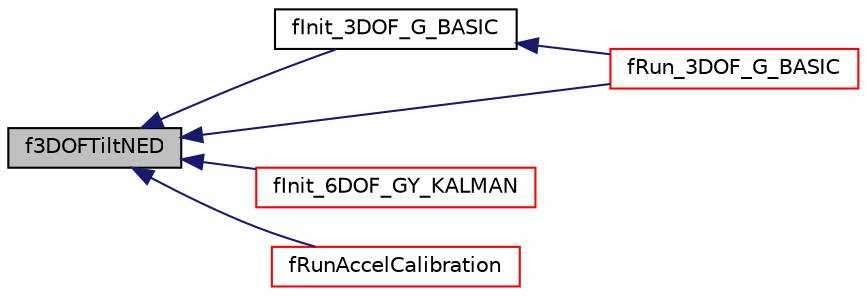 digraph "f3DOFTiltNED"
{
  edge [fontname="Helvetica",fontsize="10",labelfontname="Helvetica",labelfontsize="10"];
  node [fontname="Helvetica",fontsize="10",shape=record];
  rankdir="LR";
  Node44 [label="f3DOFTiltNED",height=0.2,width=0.4,color="black", fillcolor="grey75", style="filled", fontcolor="black"];
  Node44 -> Node45 [dir="back",color="midnightblue",fontsize="10",style="solid",fontname="Helvetica"];
  Node45 [label="fInit_3DOF_G_BASIC",height=0.2,width=0.4,color="black", fillcolor="white", style="filled",URL="$fusion_8h.html#a41f2c6419c8e0c019e08618283338d21"];
  Node45 -> Node46 [dir="back",color="midnightblue",fontsize="10",style="solid",fontname="Helvetica"];
  Node46 [label="fRun_3DOF_G_BASIC",height=0.2,width=0.4,color="red", fillcolor="white", style="filled",URL="$fusion_8h.html#a7b5db1923cfa0dc160016e7d9b45b1c2"];
  Node44 -> Node51 [dir="back",color="midnightblue",fontsize="10",style="solid",fontname="Helvetica"];
  Node51 [label="fInit_6DOF_GY_KALMAN",height=0.2,width=0.4,color="red", fillcolor="white", style="filled",URL="$fusion_8h.html#adb837744c0801f50a0890f1385ca5c75"];
  Node44 -> Node46 [dir="back",color="midnightblue",fontsize="10",style="solid",fontname="Helvetica"];
  Node44 -> Node53 [dir="back",color="midnightblue",fontsize="10",style="solid",fontname="Helvetica"];
  Node53 [label="fRunAccelCalibration",height=0.2,width=0.4,color="red", fillcolor="white", style="filled",URL="$precision_accelerometer_8h.html#a2670a39e8be35e9bad5a75d0ec8ca821",tooltip="function runs the precision accelerometer calibration "];
}
